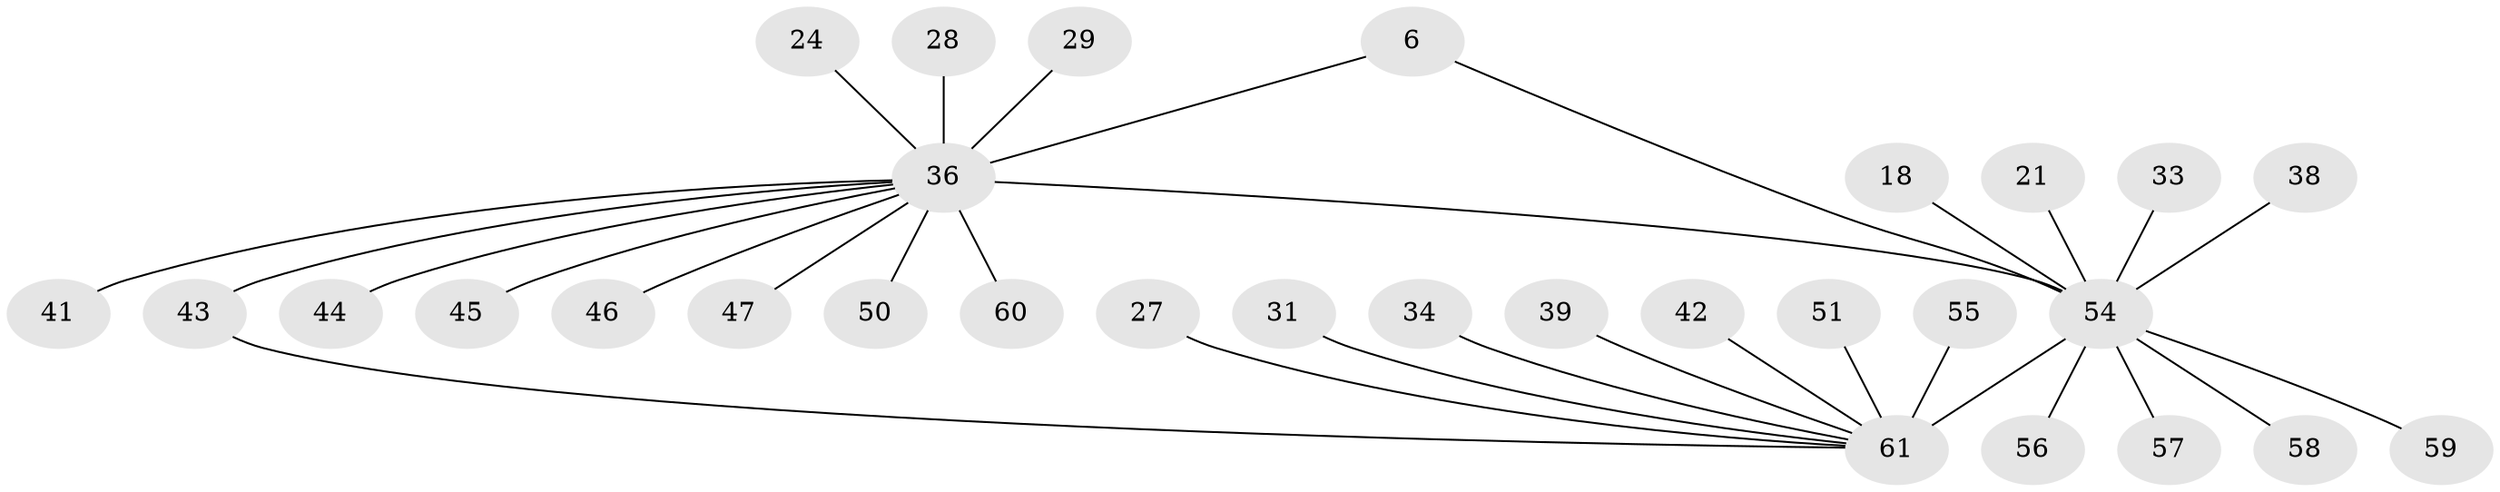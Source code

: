 // original degree distribution, {6: 0.04918032786885246, 7: 0.03278688524590164, 2: 0.13114754098360656, 9: 0.01639344262295082, 4: 0.03278688524590164, 5: 0.04918032786885246, 8: 0.01639344262295082, 10: 0.01639344262295082, 3: 0.09836065573770492, 1: 0.5573770491803278}
// Generated by graph-tools (version 1.1) at 2025/55/03/09/25 04:55:50]
// undirected, 30 vertices, 31 edges
graph export_dot {
graph [start="1"]
  node [color=gray90,style=filled];
  6 [super="+4"];
  18;
  21;
  24;
  27;
  28;
  29 [super="+26"];
  31;
  33;
  34 [super="+19"];
  36 [super="+15+17+22+23+9"];
  38;
  39;
  41;
  42;
  43;
  44;
  45;
  46;
  47 [super="+35"];
  50;
  51;
  54 [super="+40+37+52+3+12+14"];
  55 [super="+30"];
  56;
  57 [super="+49"];
  58;
  59;
  60 [super="+48+53"];
  61 [super="+32+11+2"];
  6 -- 54 [weight=2];
  6 -- 36 [weight=2];
  18 -- 54;
  21 -- 54;
  24 -- 36;
  27 -- 61;
  28 -- 36;
  29 -- 36;
  31 -- 61;
  33 -- 54;
  34 -- 61;
  36 -- 45;
  36 -- 46;
  36 -- 47;
  36 -- 50;
  36 -- 60;
  36 -- 54 [weight=4];
  36 -- 41;
  36 -- 43;
  36 -- 44;
  38 -- 54;
  39 -- 61;
  42 -- 61;
  43 -- 61;
  51 -- 61;
  54 -- 59;
  54 -- 61 [weight=8];
  54 -- 56;
  54 -- 57;
  54 -- 58;
  55 -- 61;
}
